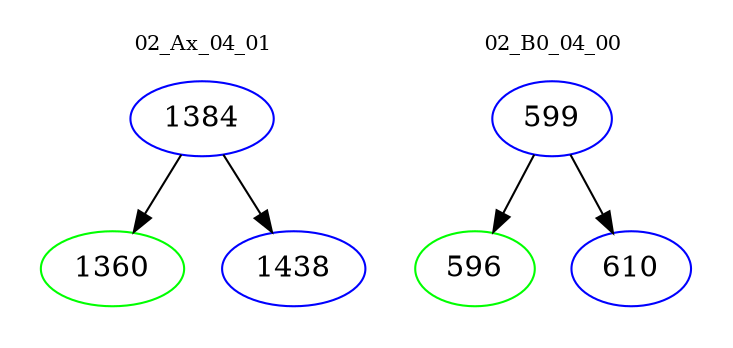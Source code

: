 digraph{
subgraph cluster_0 {
color = white
label = "02_Ax_04_01";
fontsize=10;
T0_1384 [label="1384", color="blue"]
T0_1384 -> T0_1360 [color="black"]
T0_1360 [label="1360", color="green"]
T0_1384 -> T0_1438 [color="black"]
T0_1438 [label="1438", color="blue"]
}
subgraph cluster_1 {
color = white
label = "02_B0_04_00";
fontsize=10;
T1_599 [label="599", color="blue"]
T1_599 -> T1_596 [color="black"]
T1_596 [label="596", color="green"]
T1_599 -> T1_610 [color="black"]
T1_610 [label="610", color="blue"]
}
}
